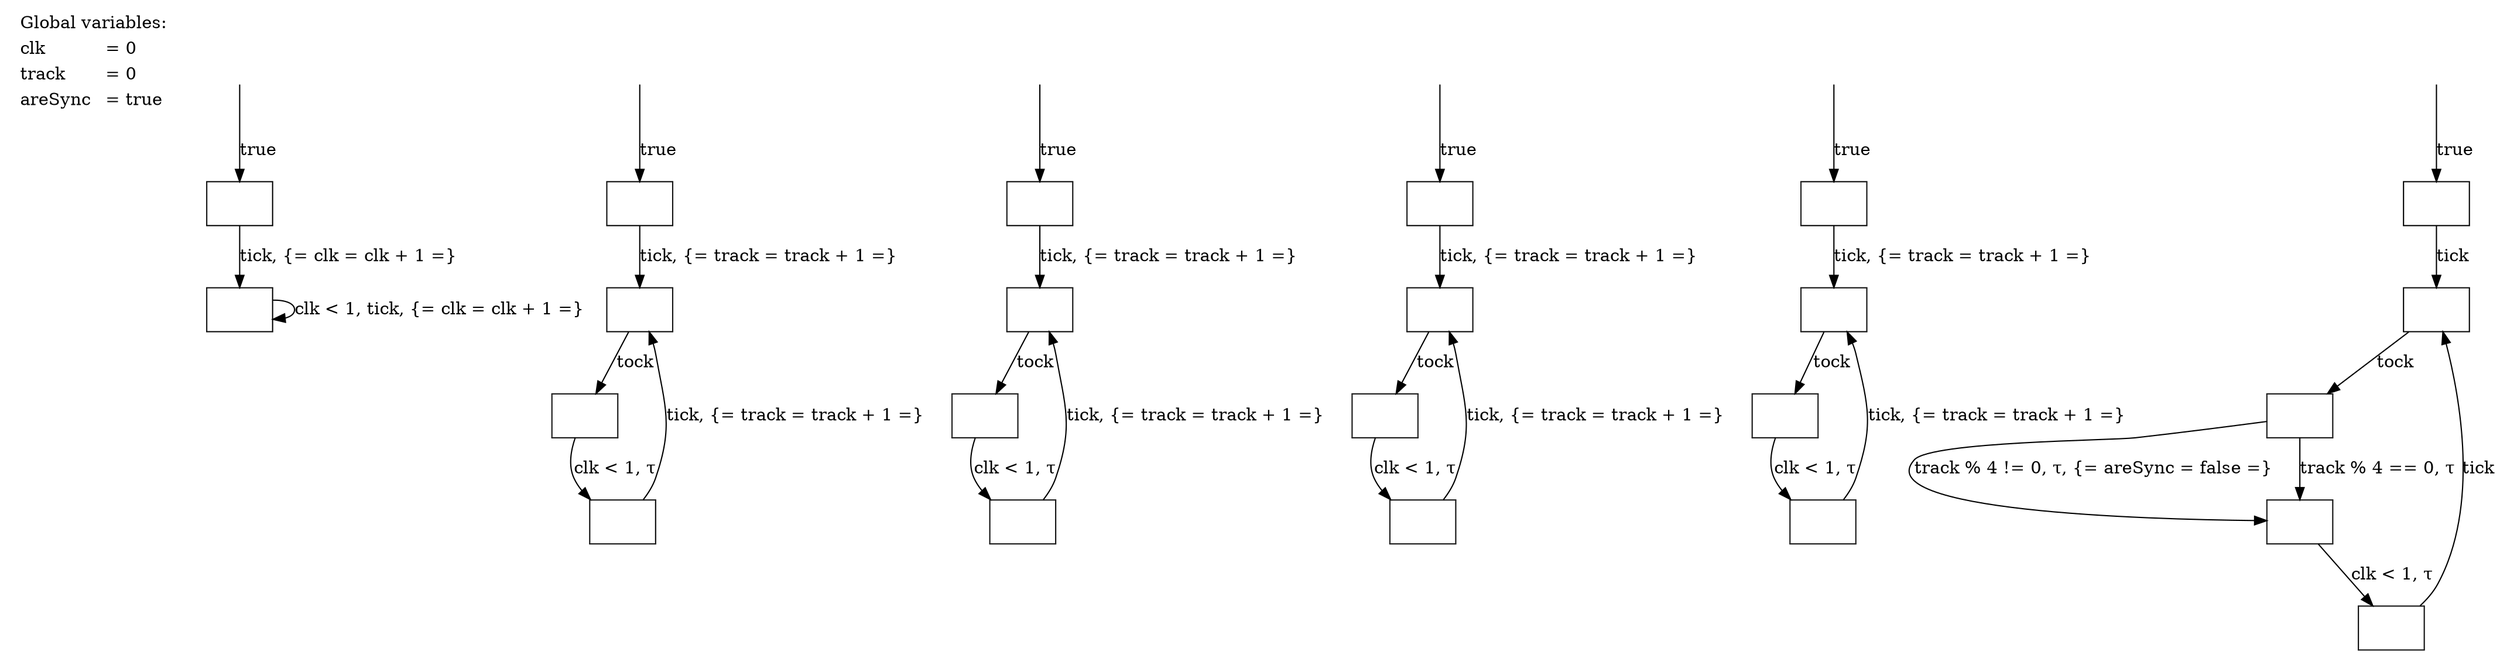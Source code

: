 digraph G {
	rankdir = TB;
	bgcolor = transparent;
	node [style = filled, fillcolor = white];
__global_vars__ [shape=plaintext, fillcolor="transparent", label=<<table border="0"><tr><td align="left" valign="top" colspan="2">Global variables:</td></tr><tr><td align="left" valign="top">clk</td><td align="left" valign="top" balign="left">= 0</td></tr><tr><td align="left" valign="top">track</td><td align="left" valign="top" balign="left">= 0</td></tr><tr><td align="left" valign="top">areSync</td><td align="left" valign="top" balign="left">= true</td></tr></table>>];
	0 [shape=box, label=""];
	1 [shape=box, label=""];
	0 -> 1 [label=<tick, {= clk = clk + 1 =}<br align="left" />>];
	1 -> 1 [label=<clk &lt; 1, tick, {= clk = clk + 1 =}<br align="left" />>];
	_____initial2 [shape=none, style=invisible, label=""];
	_____initial2 -> 0 [label=<true<br align="left" />>];

	2 [shape=box, label=""];
	3 [shape=box, label=""];
	2 -> 3 [label=<tick, {= track = track + 1 =}<br align="left" />>];
	4 [shape=box, label=""];
	3 -> 4 [label=<tock<br align="left" />>];
	5 [shape=box, label=""];
	4 -> 5 [label=<clk &lt; 1, τ<br align="left" />>];
	5 -> 3 [label=<tick, {= track = track + 1 =}<br align="left" />>];
	_____initial6 [shape=none, style=invisible, label=""];
	_____initial6 -> 2 [label=<true<br align="left" />>];

	6 [shape=box, label=""];
	7 [shape=box, label=""];
	6 -> 7 [label=<tick, {= track = track + 1 =}<br align="left" />>];
	8 [shape=box, label=""];
	7 -> 8 [label=<tock<br align="left" />>];
	9 [shape=box, label=""];
	8 -> 9 [label=<clk &lt; 1, τ<br align="left" />>];
	9 -> 7 [label=<tick, {= track = track + 1 =}<br align="left" />>];
	_____initial10 [shape=none, style=invisible, label=""];
	_____initial10 -> 6 [label=<true<br align="left" />>];

	10 [shape=box, label=""];
	11 [shape=box, label=""];
	10 -> 11 [label=<tick, {= track = track + 1 =}<br align="left" />>];
	12 [shape=box, label=""];
	11 -> 12 [label=<tock<br align="left" />>];
	13 [shape=box, label=""];
	12 -> 13 [label=<clk &lt; 1, τ<br align="left" />>];
	13 -> 11 [label=<tick, {= track = track + 1 =}<br align="left" />>];
	_____initial14 [shape=none, style=invisible, label=""];
	_____initial14 -> 10 [label=<true<br align="left" />>];

	14 [shape=box, label=""];
	15 [shape=box, label=""];
	14 -> 15 [label=<tick, {= track = track + 1 =}<br align="left" />>];
	16 [shape=box, label=""];
	15 -> 16 [label=<tock<br align="left" />>];
	17 [shape=box, label=""];
	16 -> 17 [label=<clk &lt; 1, τ<br align="left" />>];
	17 -> 15 [label=<tick, {= track = track + 1 =}<br align="left" />>];
	_____initial18 [shape=none, style=invisible, label=""];
	_____initial18 -> 14 [label=<true<br align="left" />>];

	18 [shape=box, label=""];
	19 [shape=box, label=""];
	18 -> 19 [label=<tick<br align="left" />>];
	20 [shape=box, label=""];
	19 -> 20 [label=<tock<br align="left" />>];
	21 [shape=box, label=""];
	20 -> 21 [label=<track % 4 != 0, τ, {= areSync = false =}<br align="left" />>];
	22 [shape=box, label=""];
	21 -> 22 [label=<clk &lt; 1, τ<br align="left" />>];
	22 -> 19 [label=<tick<br align="left" />>];
	20 -> 21 [label=<track % 4 == 0, τ<br align="left" />>];
	_____initial23 [shape=none, style=invisible, label=""];
	_____initial23 -> 18 [label=<true<br align="left" />>];

}
